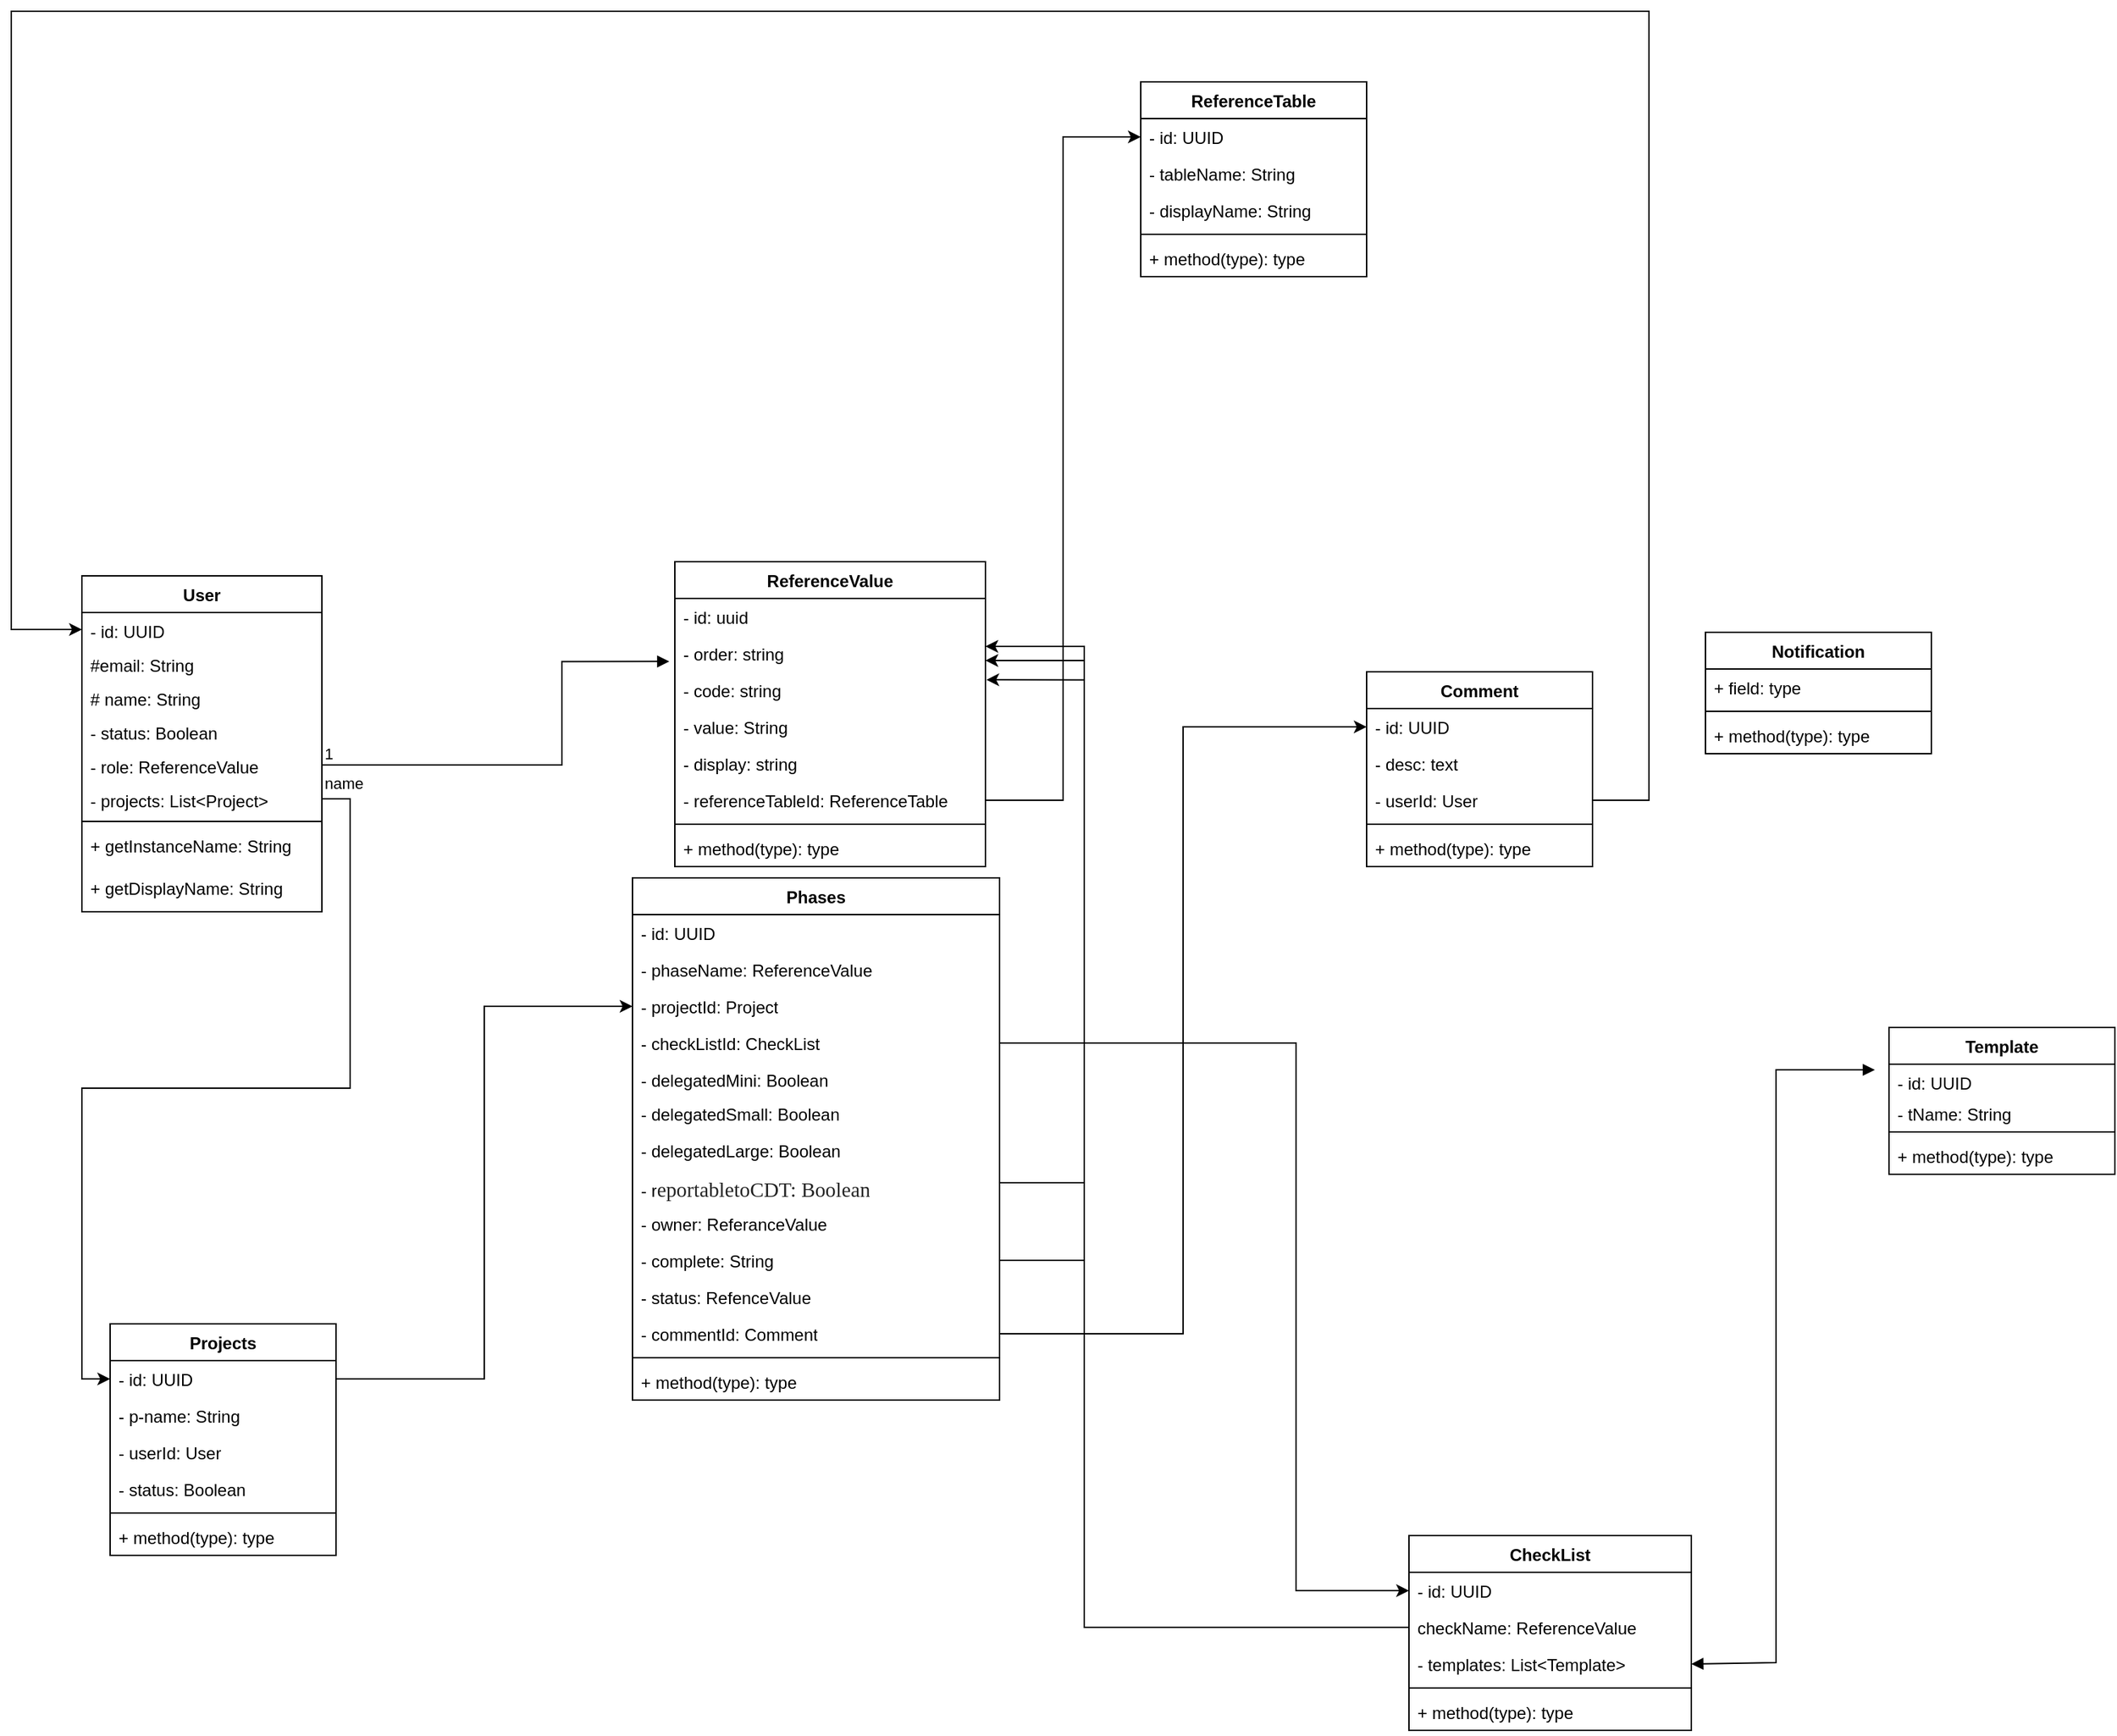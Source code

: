<mxfile version="26.0.2">
  <diagram name="Page-1" id="n4hti85O488jkPjD9qs8">
    <mxGraphModel dx="1615" dy="1903" grid="1" gridSize="10" guides="1" tooltips="1" connect="1" arrows="1" fold="1" page="1" pageScale="1" pageWidth="850" pageHeight="1100" background="#ffffff" math="0" shadow="0">
      <root>
        <mxCell id="0" />
        <mxCell id="1" parent="0" />
        <mxCell id="vKj8PddvWBOC7PmSWlSQ-1" value="User" style="swimlane;fontStyle=1;align=center;verticalAlign=top;childLayout=stackLayout;horizontal=1;startSize=26;horizontalStack=0;resizeParent=1;resizeParentMax=0;resizeLast=0;collapsible=1;marginBottom=0;whiteSpace=wrap;html=1;" parent="1" vertex="1">
          <mxGeometry x="80" y="50" width="170" height="238" as="geometry">
            <mxRectangle x="80" y="50" width="70" height="30" as="alternateBounds" />
          </mxGeometry>
        </mxCell>
        <mxCell id="RmsO1vWD08XXnm8qSQZD-3" value="- id: UUID" style="text;strokeColor=none;fillColor=none;align=left;verticalAlign=top;spacingLeft=4;spacingRight=4;overflow=hidden;rotatable=0;points=[[0,0.5],[1,0.5]];portConstraint=eastwest;whiteSpace=wrap;html=1;" parent="vKj8PddvWBOC7PmSWlSQ-1" vertex="1">
          <mxGeometry y="26" width="170" height="24" as="geometry" />
        </mxCell>
        <mxCell id="RmsO1vWD08XXnm8qSQZD-5" value="#email: String" style="text;strokeColor=none;fillColor=none;align=left;verticalAlign=top;spacingLeft=4;spacingRight=4;overflow=hidden;rotatable=0;points=[[0,0.5],[1,0.5]];portConstraint=eastwest;whiteSpace=wrap;html=1;" parent="vKj8PddvWBOC7PmSWlSQ-1" vertex="1">
          <mxGeometry y="50" width="170" height="24" as="geometry" />
        </mxCell>
        <mxCell id="vKj8PddvWBOC7PmSWlSQ-2" value="# name: String&lt;table&gt;&lt;tbody&gt;&lt;tr&gt;&lt;td&gt;&lt;br&gt;&lt;/td&gt;&lt;td&gt;&lt;br&gt;&lt;/td&gt;&lt;/tr&gt;&lt;tr&gt;&lt;td&gt;&lt;br&gt;&lt;/td&gt;&lt;td&gt;&lt;br&gt;&lt;/td&gt;&lt;/tr&gt;&lt;tr&gt;&lt;td&gt;&lt;br&gt;&lt;/td&gt;&lt;td&gt;&lt;br&gt;&lt;/td&gt;&lt;/tr&gt;&lt;/tbody&gt;&lt;/table&gt;" style="text;strokeColor=none;fillColor=none;align=left;verticalAlign=top;spacingLeft=4;spacingRight=4;overflow=hidden;rotatable=0;points=[[0,0.5],[1,0.5]];portConstraint=eastwest;whiteSpace=wrap;html=1;" parent="vKj8PddvWBOC7PmSWlSQ-1" vertex="1">
          <mxGeometry y="74" width="170" height="24" as="geometry" />
        </mxCell>
        <mxCell id="RmsO1vWD08XXnm8qSQZD-24" value="- status: Boolean" style="text;strokeColor=none;fillColor=none;align=left;verticalAlign=top;spacingLeft=4;spacingRight=4;overflow=hidden;rotatable=0;points=[[0,0.5],[1,0.5]];portConstraint=eastwest;whiteSpace=wrap;html=1;" parent="vKj8PddvWBOC7PmSWlSQ-1" vertex="1">
          <mxGeometry y="98" width="170" height="24" as="geometry" />
        </mxCell>
        <mxCell id="RmsO1vWD08XXnm8qSQZD-4" value="- role: ReferenceValue" style="text;strokeColor=none;fillColor=none;align=left;verticalAlign=top;spacingLeft=4;spacingRight=4;overflow=hidden;rotatable=0;points=[[0,0.5],[1,0.5]];portConstraint=eastwest;whiteSpace=wrap;html=1;" parent="vKj8PddvWBOC7PmSWlSQ-1" vertex="1">
          <mxGeometry y="122" width="170" height="24" as="geometry" />
        </mxCell>
        <mxCell id="mrkwFuyU_VkxEg8nqy4F-65" value="- projects: List&amp;lt;Project&amp;gt;" style="text;strokeColor=none;fillColor=none;align=left;verticalAlign=top;spacingLeft=4;spacingRight=4;overflow=hidden;rotatable=0;points=[[0,0.5],[1,0.5]];portConstraint=eastwest;whiteSpace=wrap;html=1;" vertex="1" parent="vKj8PddvWBOC7PmSWlSQ-1">
          <mxGeometry y="146" width="170" height="24" as="geometry" />
        </mxCell>
        <mxCell id="vKj8PddvWBOC7PmSWlSQ-3" value="" style="line;strokeWidth=1;fillColor=none;align=left;verticalAlign=middle;spacingTop=-1;spacingLeft=3;spacingRight=3;rotatable=0;labelPosition=right;points=[];portConstraint=eastwest;strokeColor=inherit;" parent="vKj8PddvWBOC7PmSWlSQ-1" vertex="1">
          <mxGeometry y="170" width="170" height="8" as="geometry" />
        </mxCell>
        <mxCell id="RmsO1vWD08XXnm8qSQZD-2" value="+ getInstanceName: String" style="text;strokeColor=none;fillColor=none;align=left;verticalAlign=top;spacingLeft=4;spacingRight=4;overflow=hidden;rotatable=0;points=[[0,0.5],[1,0.5]];portConstraint=eastwest;whiteSpace=wrap;html=1;" parent="vKj8PddvWBOC7PmSWlSQ-1" vertex="1">
          <mxGeometry y="178" width="170" height="30" as="geometry" />
        </mxCell>
        <mxCell id="vKj8PddvWBOC7PmSWlSQ-4" value="+ getDisplayName: String" style="text;strokeColor=none;fillColor=none;align=left;verticalAlign=top;spacingLeft=4;spacingRight=4;overflow=hidden;rotatable=0;points=[[0,0.5],[1,0.5]];portConstraint=eastwest;whiteSpace=wrap;html=1;" parent="vKj8PddvWBOC7PmSWlSQ-1" vertex="1">
          <mxGeometry y="208" width="170" height="30" as="geometry" />
        </mxCell>
        <mxCell id="RmsO1vWD08XXnm8qSQZD-6" value="name" style="endArrow=block;endFill=1;html=1;edgeStyle=orthogonalEdgeStyle;align=left;verticalAlign=top;rounded=0;exitX=1;exitY=0.5;exitDx=0;exitDy=0;entryX=-0.018;entryY=0.718;entryDx=0;entryDy=0;entryPerimeter=0;" parent="1" source="RmsO1vWD08XXnm8qSQZD-4" edge="1" target="RmsO1vWD08XXnm8qSQZD-21">
          <mxGeometry x="-1" relative="1" as="geometry">
            <mxPoint x="200" y="170" as="sourcePoint" />
            <mxPoint x="510" y="110" as="targetPoint" />
            <Array as="points">
              <mxPoint x="420" y="184" />
              <mxPoint x="420" y="111" />
            </Array>
          </mxGeometry>
        </mxCell>
        <mxCell id="RmsO1vWD08XXnm8qSQZD-7" value="1" style="edgeLabel;resizable=0;html=1;align=left;verticalAlign=bottom;" parent="RmsO1vWD08XXnm8qSQZD-6" connectable="0" vertex="1">
          <mxGeometry x="-1" relative="1" as="geometry" />
        </mxCell>
        <mxCell id="RmsO1vWD08XXnm8qSQZD-8" value="ReferenceValue" style="swimlane;fontStyle=1;align=center;verticalAlign=top;childLayout=stackLayout;horizontal=1;startSize=26;horizontalStack=0;resizeParent=1;resizeParentMax=0;resizeLast=0;collapsible=1;marginBottom=0;whiteSpace=wrap;html=1;" parent="1" vertex="1">
          <mxGeometry x="500" y="40" width="220" height="216" as="geometry">
            <mxRectangle x="520" y="40" width="130" height="30" as="alternateBounds" />
          </mxGeometry>
        </mxCell>
        <mxCell id="RmsO1vWD08XXnm8qSQZD-9" value="- id: uuid" style="text;strokeColor=none;fillColor=none;align=left;verticalAlign=top;spacingLeft=4;spacingRight=4;overflow=hidden;rotatable=0;points=[[0,0.5],[1,0.5]];portConstraint=eastwest;whiteSpace=wrap;html=1;" parent="RmsO1vWD08XXnm8qSQZD-8" vertex="1">
          <mxGeometry y="26" width="220" height="26" as="geometry" />
        </mxCell>
        <mxCell id="RmsO1vWD08XXnm8qSQZD-21" value="- order: string" style="text;strokeColor=none;fillColor=none;align=left;verticalAlign=top;spacingLeft=4;spacingRight=4;overflow=hidden;rotatable=0;points=[[0,0.5],[1,0.5]];portConstraint=eastwest;whiteSpace=wrap;html=1;" parent="RmsO1vWD08XXnm8qSQZD-8" vertex="1">
          <mxGeometry y="52" width="220" height="26" as="geometry" />
        </mxCell>
        <mxCell id="RmsO1vWD08XXnm8qSQZD-22" value="- code: string" style="text;strokeColor=none;fillColor=none;align=left;verticalAlign=top;spacingLeft=4;spacingRight=4;overflow=hidden;rotatable=0;points=[[0,0.5],[1,0.5]];portConstraint=eastwest;whiteSpace=wrap;html=1;" parent="RmsO1vWD08XXnm8qSQZD-8" vertex="1">
          <mxGeometry y="78" width="220" height="26" as="geometry" />
        </mxCell>
        <mxCell id="mrkwFuyU_VkxEg8nqy4F-81" value="- value: String" style="text;strokeColor=none;fillColor=none;align=left;verticalAlign=top;spacingLeft=4;spacingRight=4;overflow=hidden;rotatable=0;points=[[0,0.5],[1,0.5]];portConstraint=eastwest;whiteSpace=wrap;html=1;" vertex="1" parent="RmsO1vWD08XXnm8qSQZD-8">
          <mxGeometry y="104" width="220" height="26" as="geometry" />
        </mxCell>
        <mxCell id="RmsO1vWD08XXnm8qSQZD-23" value="- display: string" style="text;strokeColor=none;fillColor=none;align=left;verticalAlign=top;spacingLeft=4;spacingRight=4;overflow=hidden;rotatable=0;points=[[0,0.5],[1,0.5]];portConstraint=eastwest;whiteSpace=wrap;html=1;" parent="RmsO1vWD08XXnm8qSQZD-8" vertex="1">
          <mxGeometry y="130" width="220" height="26" as="geometry" />
        </mxCell>
        <mxCell id="mrkwFuyU_VkxEg8nqy4F-75" value="- referenceTableId: ReferenceTable" style="text;strokeColor=none;fillColor=none;align=left;verticalAlign=top;spacingLeft=4;spacingRight=4;overflow=hidden;rotatable=0;points=[[0,0.5],[1,0.5]];portConstraint=eastwest;whiteSpace=wrap;html=1;" vertex="1" parent="RmsO1vWD08XXnm8qSQZD-8">
          <mxGeometry y="156" width="220" height="26" as="geometry" />
        </mxCell>
        <mxCell id="RmsO1vWD08XXnm8qSQZD-10" value="" style="line;strokeWidth=1;fillColor=none;align=left;verticalAlign=middle;spacingTop=-1;spacingLeft=3;spacingRight=3;rotatable=0;labelPosition=right;points=[];portConstraint=eastwest;strokeColor=inherit;" parent="RmsO1vWD08XXnm8qSQZD-8" vertex="1">
          <mxGeometry y="182" width="220" height="8" as="geometry" />
        </mxCell>
        <mxCell id="RmsO1vWD08XXnm8qSQZD-11" value="+ method(type): type" style="text;strokeColor=none;fillColor=none;align=left;verticalAlign=top;spacingLeft=4;spacingRight=4;overflow=hidden;rotatable=0;points=[[0,0.5],[1,0.5]];portConstraint=eastwest;whiteSpace=wrap;html=1;" parent="RmsO1vWD08XXnm8qSQZD-8" vertex="1">
          <mxGeometry y="190" width="220" height="26" as="geometry" />
        </mxCell>
        <mxCell id="mrkwFuyU_VkxEg8nqy4F-9" value="Notification" style="swimlane;fontStyle=1;align=center;verticalAlign=top;childLayout=stackLayout;horizontal=1;startSize=26;horizontalStack=0;resizeParent=1;resizeParentMax=0;resizeLast=0;collapsible=1;marginBottom=0;whiteSpace=wrap;html=1;" vertex="1" parent="1">
          <mxGeometry x="1230" y="90" width="160" height="86" as="geometry" />
        </mxCell>
        <mxCell id="mrkwFuyU_VkxEg8nqy4F-10" value="+ field: type" style="text;strokeColor=none;fillColor=none;align=left;verticalAlign=top;spacingLeft=4;spacingRight=4;overflow=hidden;rotatable=0;points=[[0,0.5],[1,0.5]];portConstraint=eastwest;whiteSpace=wrap;html=1;" vertex="1" parent="mrkwFuyU_VkxEg8nqy4F-9">
          <mxGeometry y="26" width="160" height="26" as="geometry" />
        </mxCell>
        <mxCell id="mrkwFuyU_VkxEg8nqy4F-11" value="" style="line;strokeWidth=1;fillColor=none;align=left;verticalAlign=middle;spacingTop=-1;spacingLeft=3;spacingRight=3;rotatable=0;labelPosition=right;points=[];portConstraint=eastwest;strokeColor=inherit;" vertex="1" parent="mrkwFuyU_VkxEg8nqy4F-9">
          <mxGeometry y="52" width="160" height="8" as="geometry" />
        </mxCell>
        <mxCell id="mrkwFuyU_VkxEg8nqy4F-12" value="+ method(type): type" style="text;strokeColor=none;fillColor=none;align=left;verticalAlign=top;spacingLeft=4;spacingRight=4;overflow=hidden;rotatable=0;points=[[0,0.5],[1,0.5]];portConstraint=eastwest;whiteSpace=wrap;html=1;" vertex="1" parent="mrkwFuyU_VkxEg8nqy4F-9">
          <mxGeometry y="60" width="160" height="26" as="geometry" />
        </mxCell>
        <mxCell id="mrkwFuyU_VkxEg8nqy4F-13" value="Template" style="swimlane;fontStyle=1;align=center;verticalAlign=top;childLayout=stackLayout;horizontal=1;startSize=26;horizontalStack=0;resizeParent=1;resizeParentMax=0;resizeLast=0;collapsible=1;marginBottom=0;whiteSpace=wrap;html=1;" vertex="1" parent="1">
          <mxGeometry x="1360" y="370" width="160" height="104" as="geometry" />
        </mxCell>
        <mxCell id="mrkwFuyU_VkxEg8nqy4F-14" value="- id: UUID" style="text;strokeColor=none;fillColor=none;align=left;verticalAlign=top;spacingLeft=4;spacingRight=4;overflow=hidden;rotatable=0;points=[[0,0.5],[1,0.5]];portConstraint=eastwest;whiteSpace=wrap;html=1;" vertex="1" parent="mrkwFuyU_VkxEg8nqy4F-13">
          <mxGeometry y="26" width="160" height="22" as="geometry" />
        </mxCell>
        <mxCell id="mrkwFuyU_VkxEg8nqy4F-63" value="- tName: String" style="text;strokeColor=none;fillColor=none;align=left;verticalAlign=top;spacingLeft=4;spacingRight=4;overflow=hidden;rotatable=0;points=[[0,0.5],[1,0.5]];portConstraint=eastwest;whiteSpace=wrap;html=1;" vertex="1" parent="mrkwFuyU_VkxEg8nqy4F-13">
          <mxGeometry y="48" width="160" height="22" as="geometry" />
        </mxCell>
        <mxCell id="mrkwFuyU_VkxEg8nqy4F-15" value="" style="line;strokeWidth=1;fillColor=none;align=left;verticalAlign=middle;spacingTop=-1;spacingLeft=3;spacingRight=3;rotatable=0;labelPosition=right;points=[];portConstraint=eastwest;strokeColor=inherit;" vertex="1" parent="mrkwFuyU_VkxEg8nqy4F-13">
          <mxGeometry y="70" width="160" height="8" as="geometry" />
        </mxCell>
        <mxCell id="mrkwFuyU_VkxEg8nqy4F-16" value="+ method(type): type" style="text;strokeColor=none;fillColor=none;align=left;verticalAlign=top;spacingLeft=4;spacingRight=4;overflow=hidden;rotatable=0;points=[[0,0.5],[1,0.5]];portConstraint=eastwest;whiteSpace=wrap;html=1;" vertex="1" parent="mrkwFuyU_VkxEg8nqy4F-13">
          <mxGeometry y="78" width="160" height="26" as="geometry" />
        </mxCell>
        <mxCell id="mrkwFuyU_VkxEg8nqy4F-17" value="Phases" style="swimlane;fontStyle=1;align=center;verticalAlign=top;childLayout=stackLayout;horizontal=1;startSize=26;horizontalStack=0;resizeParent=1;resizeParentMax=0;resizeLast=0;collapsible=1;marginBottom=0;whiteSpace=wrap;html=1;" vertex="1" parent="1">
          <mxGeometry x="470" y="264" width="260" height="370" as="geometry" />
        </mxCell>
        <mxCell id="mrkwFuyU_VkxEg8nqy4F-18" value="- id: UUID" style="text;strokeColor=none;fillColor=none;align=left;verticalAlign=top;spacingLeft=4;spacingRight=4;overflow=hidden;rotatable=0;points=[[0,0.5],[1,0.5]];portConstraint=eastwest;whiteSpace=wrap;html=1;" vertex="1" parent="mrkwFuyU_VkxEg8nqy4F-17">
          <mxGeometry y="26" width="260" height="26" as="geometry" />
        </mxCell>
        <mxCell id="mrkwFuyU_VkxEg8nqy4F-86" value="- phaseName: ReferenceValue" style="text;strokeColor=none;fillColor=none;align=left;verticalAlign=top;spacingLeft=4;spacingRight=4;overflow=hidden;rotatable=0;points=[[0,0.5],[1,0.5]];portConstraint=eastwest;whiteSpace=wrap;html=1;" vertex="1" parent="mrkwFuyU_VkxEg8nqy4F-17">
          <mxGeometry y="52" width="260" height="26" as="geometry" />
        </mxCell>
        <mxCell id="mrkwFuyU_VkxEg8nqy4F-58" value="- projectId: Project" style="text;strokeColor=none;fillColor=none;align=left;verticalAlign=top;spacingLeft=4;spacingRight=4;overflow=hidden;rotatable=0;points=[[0,0.5],[1,0.5]];portConstraint=eastwest;whiteSpace=wrap;html=1;" vertex="1" parent="mrkwFuyU_VkxEg8nqy4F-17">
          <mxGeometry y="78" width="260" height="26" as="geometry" />
        </mxCell>
        <mxCell id="mrkwFuyU_VkxEg8nqy4F-21" value="- checkListId: CheckList" style="text;strokeColor=none;fillColor=none;align=left;verticalAlign=top;spacingLeft=4;spacingRight=4;overflow=hidden;rotatable=0;points=[[0,0.5],[1,0.5]];portConstraint=eastwest;whiteSpace=wrap;html=1;" vertex="1" parent="mrkwFuyU_VkxEg8nqy4F-17">
          <mxGeometry y="104" width="260" height="26" as="geometry" />
        </mxCell>
        <mxCell id="mrkwFuyU_VkxEg8nqy4F-23" value="- delegatedMini: Boolean" style="text;strokeColor=none;fillColor=none;align=left;verticalAlign=top;spacingLeft=4;spacingRight=4;overflow=hidden;rotatable=0;points=[[0,0.5],[1,0.5]];portConstraint=eastwest;whiteSpace=wrap;html=1;" vertex="1" parent="mrkwFuyU_VkxEg8nqy4F-17">
          <mxGeometry y="130" width="260" height="24" as="geometry" />
        </mxCell>
        <mxCell id="mrkwFuyU_VkxEg8nqy4F-22" value="- delegatedSmall: Boolean" style="text;strokeColor=none;fillColor=none;align=left;verticalAlign=top;spacingLeft=4;spacingRight=4;overflow=hidden;rotatable=0;points=[[0,0.5],[1,0.5]];portConstraint=eastwest;whiteSpace=wrap;html=1;" vertex="1" parent="mrkwFuyU_VkxEg8nqy4F-17">
          <mxGeometry y="154" width="260" height="26" as="geometry" />
        </mxCell>
        <mxCell id="mrkwFuyU_VkxEg8nqy4F-42" value="- delegatedLarge: Boolean" style="text;strokeColor=none;fillColor=none;align=left;verticalAlign=top;spacingLeft=4;spacingRight=4;overflow=hidden;rotatable=0;points=[[0,0.5],[1,0.5]];portConstraint=eastwest;whiteSpace=wrap;html=1;" vertex="1" parent="mrkwFuyU_VkxEg8nqy4F-17">
          <mxGeometry y="180" width="260" height="26" as="geometry" />
        </mxCell>
        <mxCell id="mrkwFuyU_VkxEg8nqy4F-45" value="- r&lt;span style=&quot;color: rgb(36, 36, 36); font-family: &amp;quot;Aptos Narrow&amp;quot;, Calibri, &amp;quot;sans-serif&amp;quot;, &amp;quot;Mongolian Baiti&amp;quot;, &amp;quot;Microsoft Yi Baiti&amp;quot;, &amp;quot;Javanese Text&amp;quot;, &amp;quot;Yu Gothic&amp;quot;; font-size: 14.667px; white-space-collapse: preserve; background-color: rgb(255, 255, 255);&quot;&gt;eportabletoCDT: Boolean&lt;/span&gt;" style="text;strokeColor=none;fillColor=none;align=left;verticalAlign=top;spacingLeft=4;spacingRight=4;overflow=hidden;rotatable=0;points=[[0,0.5],[1,0.5]];portConstraint=eastwest;whiteSpace=wrap;html=1;" vertex="1" parent="mrkwFuyU_VkxEg8nqy4F-17">
          <mxGeometry y="206" width="260" height="26" as="geometry" />
        </mxCell>
        <mxCell id="mrkwFuyU_VkxEg8nqy4F-44" value="- owner: ReferanceValue" style="text;strokeColor=none;fillColor=none;align=left;verticalAlign=top;spacingLeft=4;spacingRight=4;overflow=hidden;rotatable=0;points=[[0,0.5],[1,0.5]];portConstraint=eastwest;whiteSpace=wrap;html=1;" vertex="1" parent="mrkwFuyU_VkxEg8nqy4F-17">
          <mxGeometry y="232" width="260" height="26" as="geometry" />
        </mxCell>
        <mxCell id="mrkwFuyU_VkxEg8nqy4F-43" value="- complete: String" style="text;strokeColor=none;fillColor=none;align=left;verticalAlign=top;spacingLeft=4;spacingRight=4;overflow=hidden;rotatable=0;points=[[0,0.5],[1,0.5]];portConstraint=eastwest;whiteSpace=wrap;html=1;" vertex="1" parent="mrkwFuyU_VkxEg8nqy4F-17">
          <mxGeometry y="258" width="260" height="26" as="geometry" />
        </mxCell>
        <mxCell id="mrkwFuyU_VkxEg8nqy4F-46" value="- status: RefenceValue" style="text;strokeColor=none;fillColor=none;align=left;verticalAlign=top;spacingLeft=4;spacingRight=4;overflow=hidden;rotatable=0;points=[[0,0.5],[1,0.5]];portConstraint=eastwest;whiteSpace=wrap;html=1;" vertex="1" parent="mrkwFuyU_VkxEg8nqy4F-17">
          <mxGeometry y="284" width="260" height="26" as="geometry" />
        </mxCell>
        <mxCell id="mrkwFuyU_VkxEg8nqy4F-47" value="- commentId: Comment" style="text;strokeColor=none;fillColor=none;align=left;verticalAlign=top;spacingLeft=4;spacingRight=4;overflow=hidden;rotatable=0;points=[[0,0.5],[1,0.5]];portConstraint=eastwest;whiteSpace=wrap;html=1;" vertex="1" parent="mrkwFuyU_VkxEg8nqy4F-17">
          <mxGeometry y="310" width="260" height="26" as="geometry" />
        </mxCell>
        <mxCell id="mrkwFuyU_VkxEg8nqy4F-19" value="" style="line;strokeWidth=1;fillColor=none;align=left;verticalAlign=middle;spacingTop=-1;spacingLeft=3;spacingRight=3;rotatable=0;labelPosition=right;points=[];portConstraint=eastwest;strokeColor=inherit;" vertex="1" parent="mrkwFuyU_VkxEg8nqy4F-17">
          <mxGeometry y="336" width="260" height="8" as="geometry" />
        </mxCell>
        <mxCell id="mrkwFuyU_VkxEg8nqy4F-20" value="+ method(type): type" style="text;strokeColor=none;fillColor=none;align=left;verticalAlign=top;spacingLeft=4;spacingRight=4;overflow=hidden;rotatable=0;points=[[0,0.5],[1,0.5]];portConstraint=eastwest;whiteSpace=wrap;html=1;" vertex="1" parent="mrkwFuyU_VkxEg8nqy4F-17">
          <mxGeometry y="344" width="260" height="26" as="geometry" />
        </mxCell>
        <mxCell id="mrkwFuyU_VkxEg8nqy4F-25" value="" style="endArrow=block;startArrow=block;endFill=1;startFill=1;html=1;rounded=0;exitX=1;exitY=0.5;exitDx=0;exitDy=0;" edge="1" parent="1" source="mrkwFuyU_VkxEg8nqy4F-36">
          <mxGeometry width="160" relative="1" as="geometry">
            <mxPoint x="1310" y="700" as="sourcePoint" />
            <mxPoint x="1350" y="400" as="targetPoint" />
            <Array as="points">
              <mxPoint x="1280" y="820" />
              <mxPoint x="1280" y="400" />
            </Array>
          </mxGeometry>
        </mxCell>
        <mxCell id="mrkwFuyU_VkxEg8nqy4F-26" value="Projects" style="swimlane;fontStyle=1;align=center;verticalAlign=top;childLayout=stackLayout;horizontal=1;startSize=26;horizontalStack=0;resizeParent=1;resizeParentMax=0;resizeLast=0;collapsible=1;marginBottom=0;whiteSpace=wrap;html=1;" vertex="1" parent="1">
          <mxGeometry x="100" y="580" width="160" height="164" as="geometry" />
        </mxCell>
        <mxCell id="mrkwFuyU_VkxEg8nqy4F-27" value="- id: UUID" style="text;strokeColor=none;fillColor=none;align=left;verticalAlign=top;spacingLeft=4;spacingRight=4;overflow=hidden;rotatable=0;points=[[0,0.5],[1,0.5]];portConstraint=eastwest;whiteSpace=wrap;html=1;" vertex="1" parent="mrkwFuyU_VkxEg8nqy4F-26">
          <mxGeometry y="26" width="160" height="26" as="geometry" />
        </mxCell>
        <mxCell id="mrkwFuyU_VkxEg8nqy4F-30" value="- p-name: String" style="text;strokeColor=none;fillColor=none;align=left;verticalAlign=top;spacingLeft=4;spacingRight=4;overflow=hidden;rotatable=0;points=[[0,0.5],[1,0.5]];portConstraint=eastwest;whiteSpace=wrap;html=1;" vertex="1" parent="mrkwFuyU_VkxEg8nqy4F-26">
          <mxGeometry y="52" width="160" height="26" as="geometry" />
        </mxCell>
        <mxCell id="mrkwFuyU_VkxEg8nqy4F-64" value="- userId: User" style="text;strokeColor=none;fillColor=none;align=left;verticalAlign=top;spacingLeft=4;spacingRight=4;overflow=hidden;rotatable=0;points=[[0,0.5],[1,0.5]];portConstraint=eastwest;whiteSpace=wrap;html=1;" vertex="1" parent="mrkwFuyU_VkxEg8nqy4F-26">
          <mxGeometry y="78" width="160" height="26" as="geometry" />
        </mxCell>
        <mxCell id="mrkwFuyU_VkxEg8nqy4F-66" value="- status: Boolean" style="text;strokeColor=none;fillColor=none;align=left;verticalAlign=top;spacingLeft=4;spacingRight=4;overflow=hidden;rotatable=0;points=[[0,0.5],[1,0.5]];portConstraint=eastwest;whiteSpace=wrap;html=1;" vertex="1" parent="mrkwFuyU_VkxEg8nqy4F-26">
          <mxGeometry y="104" width="160" height="26" as="geometry" />
        </mxCell>
        <mxCell id="mrkwFuyU_VkxEg8nqy4F-28" value="" style="line;strokeWidth=1;fillColor=none;align=left;verticalAlign=middle;spacingTop=-1;spacingLeft=3;spacingRight=3;rotatable=0;labelPosition=right;points=[];portConstraint=eastwest;strokeColor=inherit;" vertex="1" parent="mrkwFuyU_VkxEg8nqy4F-26">
          <mxGeometry y="130" width="160" height="8" as="geometry" />
        </mxCell>
        <mxCell id="mrkwFuyU_VkxEg8nqy4F-29" value="+ method(type): type" style="text;strokeColor=none;fillColor=none;align=left;verticalAlign=top;spacingLeft=4;spacingRight=4;overflow=hidden;rotatable=0;points=[[0,0.5],[1,0.5]];portConstraint=eastwest;whiteSpace=wrap;html=1;" vertex="1" parent="mrkwFuyU_VkxEg8nqy4F-26">
          <mxGeometry y="138" width="160" height="26" as="geometry" />
        </mxCell>
        <mxCell id="mrkwFuyU_VkxEg8nqy4F-35" value="CheckList" style="swimlane;fontStyle=1;align=center;verticalAlign=top;childLayout=stackLayout;horizontal=1;startSize=26;horizontalStack=0;resizeParent=1;resizeParentMax=0;resizeLast=0;collapsible=1;marginBottom=0;whiteSpace=wrap;html=1;" vertex="1" parent="1">
          <mxGeometry x="1020" y="730" width="200" height="138" as="geometry" />
        </mxCell>
        <mxCell id="mrkwFuyU_VkxEg8nqy4F-40" value="- id: UUID" style="text;strokeColor=none;fillColor=none;align=left;verticalAlign=top;spacingLeft=4;spacingRight=4;overflow=hidden;rotatable=0;points=[[0,0.5],[1,0.5]];portConstraint=eastwest;whiteSpace=wrap;html=1;" vertex="1" parent="mrkwFuyU_VkxEg8nqy4F-35">
          <mxGeometry y="26" width="200" height="26" as="geometry" />
        </mxCell>
        <mxCell id="mrkwFuyU_VkxEg8nqy4F-41" value="checkName: ReferenceValue" style="text;strokeColor=none;fillColor=none;align=left;verticalAlign=top;spacingLeft=4;spacingRight=4;overflow=hidden;rotatable=0;points=[[0,0.5],[1,0.5]];portConstraint=eastwest;whiteSpace=wrap;html=1;" vertex="1" parent="mrkwFuyU_VkxEg8nqy4F-35">
          <mxGeometry y="52" width="200" height="26" as="geometry" />
        </mxCell>
        <mxCell id="mrkwFuyU_VkxEg8nqy4F-36" value="- templates: List&amp;lt;Template&amp;gt;" style="text;strokeColor=none;fillColor=none;align=left;verticalAlign=top;spacingLeft=4;spacingRight=4;overflow=hidden;rotatable=0;points=[[0,0.5],[1,0.5]];portConstraint=eastwest;whiteSpace=wrap;html=1;" vertex="1" parent="mrkwFuyU_VkxEg8nqy4F-35">
          <mxGeometry y="78" width="200" height="26" as="geometry" />
        </mxCell>
        <mxCell id="mrkwFuyU_VkxEg8nqy4F-37" value="" style="line;strokeWidth=1;fillColor=none;align=left;verticalAlign=middle;spacingTop=-1;spacingLeft=3;spacingRight=3;rotatable=0;labelPosition=right;points=[];portConstraint=eastwest;strokeColor=inherit;" vertex="1" parent="mrkwFuyU_VkxEg8nqy4F-35">
          <mxGeometry y="104" width="200" height="8" as="geometry" />
        </mxCell>
        <mxCell id="mrkwFuyU_VkxEg8nqy4F-38" value="+ method(type): type" style="text;strokeColor=none;fillColor=none;align=left;verticalAlign=top;spacingLeft=4;spacingRight=4;overflow=hidden;rotatable=0;points=[[0,0.5],[1,0.5]];portConstraint=eastwest;whiteSpace=wrap;html=1;" vertex="1" parent="mrkwFuyU_VkxEg8nqy4F-35">
          <mxGeometry y="112" width="200" height="26" as="geometry" />
        </mxCell>
        <mxCell id="mrkwFuyU_VkxEg8nqy4F-49" style="edgeStyle=orthogonalEdgeStyle;rounded=0;orthogonalLoop=1;jettySize=auto;html=1;exitX=1;exitY=0.5;exitDx=0;exitDy=0;" edge="1" parent="1" source="mrkwFuyU_VkxEg8nqy4F-46">
          <mxGeometry relative="1" as="geometry">
            <mxPoint x="730" y="504" as="sourcePoint" />
            <mxPoint x="720" y="100" as="targetPoint" />
            <Array as="points">
              <mxPoint x="790" y="535" />
              <mxPoint x="790" y="100" />
            </Array>
          </mxGeometry>
        </mxCell>
        <mxCell id="mrkwFuyU_VkxEg8nqy4F-50" style="edgeStyle=orthogonalEdgeStyle;rounded=0;orthogonalLoop=1;jettySize=auto;html=1;exitX=1;exitY=0.5;exitDx=0;exitDy=0;" edge="1" parent="1" source="mrkwFuyU_VkxEg8nqy4F-44">
          <mxGeometry relative="1" as="geometry">
            <mxPoint x="730" y="462.0" as="sourcePoint" />
            <mxPoint x="720" y="110" as="targetPoint" />
            <Array as="points">
              <mxPoint x="730" y="480" />
              <mxPoint x="790" y="480" />
              <mxPoint x="790" y="110" />
            </Array>
          </mxGeometry>
        </mxCell>
        <mxCell id="mrkwFuyU_VkxEg8nqy4F-51" value="Comment" style="swimlane;fontStyle=1;align=center;verticalAlign=top;childLayout=stackLayout;horizontal=1;startSize=26;horizontalStack=0;resizeParent=1;resizeParentMax=0;resizeLast=0;collapsible=1;marginBottom=0;whiteSpace=wrap;html=1;" vertex="1" parent="1">
          <mxGeometry x="990" y="118" width="160" height="138" as="geometry" />
        </mxCell>
        <mxCell id="mrkwFuyU_VkxEg8nqy4F-52" value="- id: UUID" style="text;strokeColor=none;fillColor=none;align=left;verticalAlign=top;spacingLeft=4;spacingRight=4;overflow=hidden;rotatable=0;points=[[0,0.5],[1,0.5]];portConstraint=eastwest;whiteSpace=wrap;html=1;" vertex="1" parent="mrkwFuyU_VkxEg8nqy4F-51">
          <mxGeometry y="26" width="160" height="26" as="geometry" />
        </mxCell>
        <mxCell id="mrkwFuyU_VkxEg8nqy4F-82" value="- desc: text" style="text;strokeColor=none;fillColor=none;align=left;verticalAlign=top;spacingLeft=4;spacingRight=4;overflow=hidden;rotatable=0;points=[[0,0.5],[1,0.5]];portConstraint=eastwest;whiteSpace=wrap;html=1;" vertex="1" parent="mrkwFuyU_VkxEg8nqy4F-51">
          <mxGeometry y="52" width="160" height="26" as="geometry" />
        </mxCell>
        <mxCell id="mrkwFuyU_VkxEg8nqy4F-83" value="- userId: User" style="text;strokeColor=none;fillColor=none;align=left;verticalAlign=top;spacingLeft=4;spacingRight=4;overflow=hidden;rotatable=0;points=[[0,0.5],[1,0.5]];portConstraint=eastwest;whiteSpace=wrap;html=1;" vertex="1" parent="mrkwFuyU_VkxEg8nqy4F-51">
          <mxGeometry y="78" width="160" height="26" as="geometry" />
        </mxCell>
        <mxCell id="mrkwFuyU_VkxEg8nqy4F-53" value="" style="line;strokeWidth=1;fillColor=none;align=left;verticalAlign=middle;spacingTop=-1;spacingLeft=3;spacingRight=3;rotatable=0;labelPosition=right;points=[];portConstraint=eastwest;strokeColor=inherit;" vertex="1" parent="mrkwFuyU_VkxEg8nqy4F-51">
          <mxGeometry y="104" width="160" height="8" as="geometry" />
        </mxCell>
        <mxCell id="mrkwFuyU_VkxEg8nqy4F-54" value="+ method(type): type" style="text;strokeColor=none;fillColor=none;align=left;verticalAlign=top;spacingLeft=4;spacingRight=4;overflow=hidden;rotatable=0;points=[[0,0.5],[1,0.5]];portConstraint=eastwest;whiteSpace=wrap;html=1;" vertex="1" parent="mrkwFuyU_VkxEg8nqy4F-51">
          <mxGeometry y="112" width="160" height="26" as="geometry" />
        </mxCell>
        <mxCell id="mrkwFuyU_VkxEg8nqy4F-56" style="edgeStyle=orthogonalEdgeStyle;rounded=0;orthogonalLoop=1;jettySize=auto;html=1;" edge="1" parent="1" source="mrkwFuyU_VkxEg8nqy4F-47" target="mrkwFuyU_VkxEg8nqy4F-52">
          <mxGeometry relative="1" as="geometry" />
        </mxCell>
        <mxCell id="mrkwFuyU_VkxEg8nqy4F-60" style="edgeStyle=orthogonalEdgeStyle;rounded=0;orthogonalLoop=1;jettySize=auto;html=1;entryX=0;entryY=0.5;entryDx=0;entryDy=0;" edge="1" parent="1" source="mrkwFuyU_VkxEg8nqy4F-21" target="mrkwFuyU_VkxEg8nqy4F-40">
          <mxGeometry relative="1" as="geometry">
            <Array as="points">
              <mxPoint x="940" y="381" />
              <mxPoint x="940" y="769" />
            </Array>
          </mxGeometry>
        </mxCell>
        <mxCell id="mrkwFuyU_VkxEg8nqy4F-61" style="edgeStyle=orthogonalEdgeStyle;rounded=0;orthogonalLoop=1;jettySize=auto;html=1;entryX=0;entryY=0.5;entryDx=0;entryDy=0;" edge="1" parent="1" source="mrkwFuyU_VkxEg8nqy4F-27" target="mrkwFuyU_VkxEg8nqy4F-58">
          <mxGeometry relative="1" as="geometry" />
        </mxCell>
        <mxCell id="mrkwFuyU_VkxEg8nqy4F-62" style="edgeStyle=orthogonalEdgeStyle;rounded=0;orthogonalLoop=1;jettySize=auto;html=1;entryX=1.003;entryY=0.218;entryDx=0;entryDy=0;entryPerimeter=0;" edge="1" parent="1" source="mrkwFuyU_VkxEg8nqy4F-41" target="RmsO1vWD08XXnm8qSQZD-22">
          <mxGeometry relative="1" as="geometry">
            <mxPoint x="726" y="124" as="targetPoint" />
            <Array as="points">
              <mxPoint x="790" y="795" />
              <mxPoint x="790" y="124" />
            </Array>
          </mxGeometry>
        </mxCell>
        <mxCell id="mrkwFuyU_VkxEg8nqy4F-71" value="ReferenceTable" style="swimlane;fontStyle=1;align=center;verticalAlign=top;childLayout=stackLayout;horizontal=1;startSize=26;horizontalStack=0;resizeParent=1;resizeParentMax=0;resizeLast=0;collapsible=1;marginBottom=0;whiteSpace=wrap;html=1;" vertex="1" parent="1">
          <mxGeometry x="830" y="-300" width="160" height="138" as="geometry" />
        </mxCell>
        <mxCell id="mrkwFuyU_VkxEg8nqy4F-72" value="- id: UUID" style="text;strokeColor=none;fillColor=none;align=left;verticalAlign=top;spacingLeft=4;spacingRight=4;overflow=hidden;rotatable=0;points=[[0,0.5],[1,0.5]];portConstraint=eastwest;whiteSpace=wrap;html=1;" vertex="1" parent="mrkwFuyU_VkxEg8nqy4F-71">
          <mxGeometry y="26" width="160" height="26" as="geometry" />
        </mxCell>
        <mxCell id="mrkwFuyU_VkxEg8nqy4F-80" value="- tableName: String" style="text;strokeColor=none;fillColor=none;align=left;verticalAlign=top;spacingLeft=4;spacingRight=4;overflow=hidden;rotatable=0;points=[[0,0.5],[1,0.5]];portConstraint=eastwest;whiteSpace=wrap;html=1;" vertex="1" parent="mrkwFuyU_VkxEg8nqy4F-71">
          <mxGeometry y="52" width="160" height="26" as="geometry" />
        </mxCell>
        <mxCell id="mrkwFuyU_VkxEg8nqy4F-79" value="- displayName: String" style="text;strokeColor=none;fillColor=none;align=left;verticalAlign=top;spacingLeft=4;spacingRight=4;overflow=hidden;rotatable=0;points=[[0,0.5],[1,0.5]];portConstraint=eastwest;whiteSpace=wrap;html=1;" vertex="1" parent="mrkwFuyU_VkxEg8nqy4F-71">
          <mxGeometry y="78" width="160" height="26" as="geometry" />
        </mxCell>
        <mxCell id="mrkwFuyU_VkxEg8nqy4F-73" value="" style="line;strokeWidth=1;fillColor=none;align=left;verticalAlign=middle;spacingTop=-1;spacingLeft=3;spacingRight=3;rotatable=0;labelPosition=right;points=[];portConstraint=eastwest;strokeColor=inherit;" vertex="1" parent="mrkwFuyU_VkxEg8nqy4F-71">
          <mxGeometry y="104" width="160" height="8" as="geometry" />
        </mxCell>
        <mxCell id="mrkwFuyU_VkxEg8nqy4F-74" value="+ method(type): type" style="text;strokeColor=none;fillColor=none;align=left;verticalAlign=top;spacingLeft=4;spacingRight=4;overflow=hidden;rotatable=0;points=[[0,0.5],[1,0.5]];portConstraint=eastwest;whiteSpace=wrap;html=1;" vertex="1" parent="mrkwFuyU_VkxEg8nqy4F-71">
          <mxGeometry y="112" width="160" height="26" as="geometry" />
        </mxCell>
        <mxCell id="mrkwFuyU_VkxEg8nqy4F-76" style="edgeStyle=orthogonalEdgeStyle;rounded=0;orthogonalLoop=1;jettySize=auto;html=1;entryX=0;entryY=0.5;entryDx=0;entryDy=0;" edge="1" parent="1" source="mrkwFuyU_VkxEg8nqy4F-75" target="mrkwFuyU_VkxEg8nqy4F-72">
          <mxGeometry relative="1" as="geometry" />
        </mxCell>
        <mxCell id="mrkwFuyU_VkxEg8nqy4F-84" style="edgeStyle=orthogonalEdgeStyle;rounded=0;orthogonalLoop=1;jettySize=auto;html=1;entryX=0;entryY=0.5;entryDx=0;entryDy=0;" edge="1" parent="1" source="mrkwFuyU_VkxEg8nqy4F-83" target="RmsO1vWD08XXnm8qSQZD-3">
          <mxGeometry relative="1" as="geometry">
            <Array as="points">
              <mxPoint x="1190" y="209" />
              <mxPoint x="1190" y="-350" />
              <mxPoint x="30" y="-350" />
              <mxPoint x="30" y="88" />
            </Array>
          </mxGeometry>
        </mxCell>
        <mxCell id="mrkwFuyU_VkxEg8nqy4F-85" style="edgeStyle=orthogonalEdgeStyle;rounded=0;orthogonalLoop=1;jettySize=auto;html=1;entryX=0;entryY=0.5;entryDx=0;entryDy=0;" edge="1" parent="1" source="mrkwFuyU_VkxEg8nqy4F-65" target="mrkwFuyU_VkxEg8nqy4F-27">
          <mxGeometry relative="1" as="geometry" />
        </mxCell>
      </root>
    </mxGraphModel>
  </diagram>
</mxfile>
